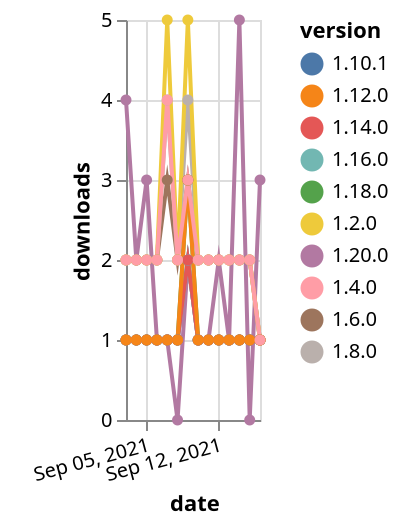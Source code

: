 {"$schema": "https://vega.github.io/schema/vega-lite/v5.json", "description": "A simple bar chart with embedded data.", "data": {"values": [{"date": "2021-09-03", "total": 2665, "delta": 2, "version": "1.6.0"}, {"date": "2021-09-04", "total": 2667, "delta": 2, "version": "1.6.0"}, {"date": "2021-09-05", "total": 2669, "delta": 2, "version": "1.6.0"}, {"date": "2021-09-06", "total": 2671, "delta": 2, "version": "1.6.0"}, {"date": "2021-09-07", "total": 2674, "delta": 3, "version": "1.6.0"}, {"date": "2021-09-08", "total": 2676, "delta": 2, "version": "1.6.0"}, {"date": "2021-09-09", "total": 2679, "delta": 3, "version": "1.6.0"}, {"date": "2021-09-10", "total": 2681, "delta": 2, "version": "1.6.0"}, {"date": "2021-09-11", "total": 2683, "delta": 2, "version": "1.6.0"}, {"date": "2021-09-12", "total": 2685, "delta": 2, "version": "1.6.0"}, {"date": "2021-09-13", "total": 2687, "delta": 2, "version": "1.6.0"}, {"date": "2021-09-14", "total": 2689, "delta": 2, "version": "1.6.0"}, {"date": "2021-09-15", "total": 2691, "delta": 2, "version": "1.6.0"}, {"date": "2021-09-16", "total": 2692, "delta": 1, "version": "1.6.0"}, {"date": "2021-09-03", "total": 256, "delta": 1, "version": "1.10.1"}, {"date": "2021-09-04", "total": 257, "delta": 1, "version": "1.10.1"}, {"date": "2021-09-05", "total": 258, "delta": 1, "version": "1.10.1"}, {"date": "2021-09-06", "total": 259, "delta": 1, "version": "1.10.1"}, {"date": "2021-09-07", "total": 260, "delta": 1, "version": "1.10.1"}, {"date": "2021-09-08", "total": 261, "delta": 1, "version": "1.10.1"}, {"date": "2021-09-09", "total": 263, "delta": 2, "version": "1.10.1"}, {"date": "2021-09-10", "total": 264, "delta": 1, "version": "1.10.1"}, {"date": "2021-09-11", "total": 265, "delta": 1, "version": "1.10.1"}, {"date": "2021-09-12", "total": 266, "delta": 1, "version": "1.10.1"}, {"date": "2021-09-13", "total": 267, "delta": 1, "version": "1.10.1"}, {"date": "2021-09-14", "total": 268, "delta": 1, "version": "1.10.1"}, {"date": "2021-09-15", "total": 269, "delta": 1, "version": "1.10.1"}, {"date": "2021-09-16", "total": 270, "delta": 1, "version": "1.10.1"}, {"date": "2021-09-03", "total": 197, "delta": 1, "version": "1.18.0"}, {"date": "2021-09-04", "total": 198, "delta": 1, "version": "1.18.0"}, {"date": "2021-09-05", "total": 199, "delta": 1, "version": "1.18.0"}, {"date": "2021-09-06", "total": 200, "delta": 1, "version": "1.18.0"}, {"date": "2021-09-07", "total": 201, "delta": 1, "version": "1.18.0"}, {"date": "2021-09-08", "total": 202, "delta": 1, "version": "1.18.0"}, {"date": "2021-09-09", "total": 205, "delta": 3, "version": "1.18.0"}, {"date": "2021-09-10", "total": 206, "delta": 1, "version": "1.18.0"}, {"date": "2021-09-11", "total": 207, "delta": 1, "version": "1.18.0"}, {"date": "2021-09-12", "total": 208, "delta": 1, "version": "1.18.0"}, {"date": "2021-09-13", "total": 209, "delta": 1, "version": "1.18.0"}, {"date": "2021-09-14", "total": 210, "delta": 1, "version": "1.18.0"}, {"date": "2021-09-15", "total": 211, "delta": 1, "version": "1.18.0"}, {"date": "2021-09-16", "total": 212, "delta": 1, "version": "1.18.0"}, {"date": "2021-09-03", "total": 2576, "delta": 2, "version": "1.8.0"}, {"date": "2021-09-04", "total": 2578, "delta": 2, "version": "1.8.0"}, {"date": "2021-09-05", "total": 2580, "delta": 2, "version": "1.8.0"}, {"date": "2021-09-06", "total": 2582, "delta": 2, "version": "1.8.0"}, {"date": "2021-09-07", "total": 2586, "delta": 4, "version": "1.8.0"}, {"date": "2021-09-08", "total": 2588, "delta": 2, "version": "1.8.0"}, {"date": "2021-09-09", "total": 2592, "delta": 4, "version": "1.8.0"}, {"date": "2021-09-10", "total": 2594, "delta": 2, "version": "1.8.0"}, {"date": "2021-09-11", "total": 2596, "delta": 2, "version": "1.8.0"}, {"date": "2021-09-12", "total": 2598, "delta": 2, "version": "1.8.0"}, {"date": "2021-09-13", "total": 2600, "delta": 2, "version": "1.8.0"}, {"date": "2021-09-14", "total": 2602, "delta": 2, "version": "1.8.0"}, {"date": "2021-09-15", "total": 2604, "delta": 2, "version": "1.8.0"}, {"date": "2021-09-16", "total": 2605, "delta": 1, "version": "1.8.0"}, {"date": "2021-09-03", "total": 131, "delta": 4, "version": "1.20.0"}, {"date": "2021-09-04", "total": 133, "delta": 2, "version": "1.20.0"}, {"date": "2021-09-05", "total": 136, "delta": 3, "version": "1.20.0"}, {"date": "2021-09-06", "total": 137, "delta": 1, "version": "1.20.0"}, {"date": "2021-09-07", "total": 138, "delta": 1, "version": "1.20.0"}, {"date": "2021-09-08", "total": 138, "delta": 0, "version": "1.20.0"}, {"date": "2021-09-09", "total": 140, "delta": 2, "version": "1.20.0"}, {"date": "2021-09-10", "total": 141, "delta": 1, "version": "1.20.0"}, {"date": "2021-09-11", "total": 142, "delta": 1, "version": "1.20.0"}, {"date": "2021-09-12", "total": 144, "delta": 2, "version": "1.20.0"}, {"date": "2021-09-13", "total": 145, "delta": 1, "version": "1.20.0"}, {"date": "2021-09-14", "total": 150, "delta": 5, "version": "1.20.0"}, {"date": "2021-09-15", "total": 150, "delta": 0, "version": "1.20.0"}, {"date": "2021-09-16", "total": 153, "delta": 3, "version": "1.20.0"}, {"date": "2021-09-03", "total": 173, "delta": 1, "version": "1.16.0"}, {"date": "2021-09-04", "total": 174, "delta": 1, "version": "1.16.0"}, {"date": "2021-09-05", "total": 175, "delta": 1, "version": "1.16.0"}, {"date": "2021-09-06", "total": 176, "delta": 1, "version": "1.16.0"}, {"date": "2021-09-07", "total": 177, "delta": 1, "version": "1.16.0"}, {"date": "2021-09-08", "total": 178, "delta": 1, "version": "1.16.0"}, {"date": "2021-09-09", "total": 180, "delta": 2, "version": "1.16.0"}, {"date": "2021-09-10", "total": 181, "delta": 1, "version": "1.16.0"}, {"date": "2021-09-11", "total": 182, "delta": 1, "version": "1.16.0"}, {"date": "2021-09-12", "total": 183, "delta": 1, "version": "1.16.0"}, {"date": "2021-09-13", "total": 184, "delta": 1, "version": "1.16.0"}, {"date": "2021-09-14", "total": 185, "delta": 1, "version": "1.16.0"}, {"date": "2021-09-15", "total": 186, "delta": 1, "version": "1.16.0"}, {"date": "2021-09-16", "total": 187, "delta": 1, "version": "1.16.0"}, {"date": "2021-09-03", "total": 3852, "delta": 2, "version": "1.2.0"}, {"date": "2021-09-04", "total": 3854, "delta": 2, "version": "1.2.0"}, {"date": "2021-09-05", "total": 3856, "delta": 2, "version": "1.2.0"}, {"date": "2021-09-06", "total": 3858, "delta": 2, "version": "1.2.0"}, {"date": "2021-09-07", "total": 3863, "delta": 5, "version": "1.2.0"}, {"date": "2021-09-08", "total": 3865, "delta": 2, "version": "1.2.0"}, {"date": "2021-09-09", "total": 3870, "delta": 5, "version": "1.2.0"}, {"date": "2021-09-10", "total": 3872, "delta": 2, "version": "1.2.0"}, {"date": "2021-09-11", "total": 3874, "delta": 2, "version": "1.2.0"}, {"date": "2021-09-12", "total": 3876, "delta": 2, "version": "1.2.0"}, {"date": "2021-09-13", "total": 3878, "delta": 2, "version": "1.2.0"}, {"date": "2021-09-14", "total": 3880, "delta": 2, "version": "1.2.0"}, {"date": "2021-09-15", "total": 3882, "delta": 2, "version": "1.2.0"}, {"date": "2021-09-16", "total": 3883, "delta": 1, "version": "1.2.0"}, {"date": "2021-09-03", "total": 217, "delta": 1, "version": "1.14.0"}, {"date": "2021-09-04", "total": 218, "delta": 1, "version": "1.14.0"}, {"date": "2021-09-05", "total": 219, "delta": 1, "version": "1.14.0"}, {"date": "2021-09-06", "total": 220, "delta": 1, "version": "1.14.0"}, {"date": "2021-09-07", "total": 221, "delta": 1, "version": "1.14.0"}, {"date": "2021-09-08", "total": 222, "delta": 1, "version": "1.14.0"}, {"date": "2021-09-09", "total": 224, "delta": 2, "version": "1.14.0"}, {"date": "2021-09-10", "total": 225, "delta": 1, "version": "1.14.0"}, {"date": "2021-09-11", "total": 226, "delta": 1, "version": "1.14.0"}, {"date": "2021-09-12", "total": 227, "delta": 1, "version": "1.14.0"}, {"date": "2021-09-13", "total": 228, "delta": 1, "version": "1.14.0"}, {"date": "2021-09-14", "total": 229, "delta": 1, "version": "1.14.0"}, {"date": "2021-09-15", "total": 230, "delta": 1, "version": "1.14.0"}, {"date": "2021-09-16", "total": 231, "delta": 1, "version": "1.14.0"}, {"date": "2021-09-03", "total": 364, "delta": 1, "version": "1.12.0"}, {"date": "2021-09-04", "total": 365, "delta": 1, "version": "1.12.0"}, {"date": "2021-09-05", "total": 366, "delta": 1, "version": "1.12.0"}, {"date": "2021-09-06", "total": 367, "delta": 1, "version": "1.12.0"}, {"date": "2021-09-07", "total": 368, "delta": 1, "version": "1.12.0"}, {"date": "2021-09-08", "total": 369, "delta": 1, "version": "1.12.0"}, {"date": "2021-09-09", "total": 372, "delta": 3, "version": "1.12.0"}, {"date": "2021-09-10", "total": 373, "delta": 1, "version": "1.12.0"}, {"date": "2021-09-11", "total": 374, "delta": 1, "version": "1.12.0"}, {"date": "2021-09-12", "total": 375, "delta": 1, "version": "1.12.0"}, {"date": "2021-09-13", "total": 376, "delta": 1, "version": "1.12.0"}, {"date": "2021-09-14", "total": 377, "delta": 1, "version": "1.12.0"}, {"date": "2021-09-15", "total": 378, "delta": 1, "version": "1.12.0"}, {"date": "2021-09-16", "total": 379, "delta": 1, "version": "1.12.0"}, {"date": "2021-09-03", "total": 3142, "delta": 2, "version": "1.4.0"}, {"date": "2021-09-04", "total": 3144, "delta": 2, "version": "1.4.0"}, {"date": "2021-09-05", "total": 3146, "delta": 2, "version": "1.4.0"}, {"date": "2021-09-06", "total": 3148, "delta": 2, "version": "1.4.0"}, {"date": "2021-09-07", "total": 3152, "delta": 4, "version": "1.4.0"}, {"date": "2021-09-08", "total": 3154, "delta": 2, "version": "1.4.0"}, {"date": "2021-09-09", "total": 3157, "delta": 3, "version": "1.4.0"}, {"date": "2021-09-10", "total": 3159, "delta": 2, "version": "1.4.0"}, {"date": "2021-09-11", "total": 3161, "delta": 2, "version": "1.4.0"}, {"date": "2021-09-12", "total": 3163, "delta": 2, "version": "1.4.0"}, {"date": "2021-09-13", "total": 3165, "delta": 2, "version": "1.4.0"}, {"date": "2021-09-14", "total": 3167, "delta": 2, "version": "1.4.0"}, {"date": "2021-09-15", "total": 3169, "delta": 2, "version": "1.4.0"}, {"date": "2021-09-16", "total": 3170, "delta": 1, "version": "1.4.0"}]}, "width": "container", "mark": {"type": "line", "point": {"filled": true}}, "encoding": {"x": {"field": "date", "type": "temporal", "timeUnit": "yearmonthdate", "title": "date", "axis": {"labelAngle": -15}}, "y": {"field": "delta", "type": "quantitative", "title": "downloads"}, "color": {"field": "version", "type": "nominal"}, "tooltip": {"field": "delta"}}}
